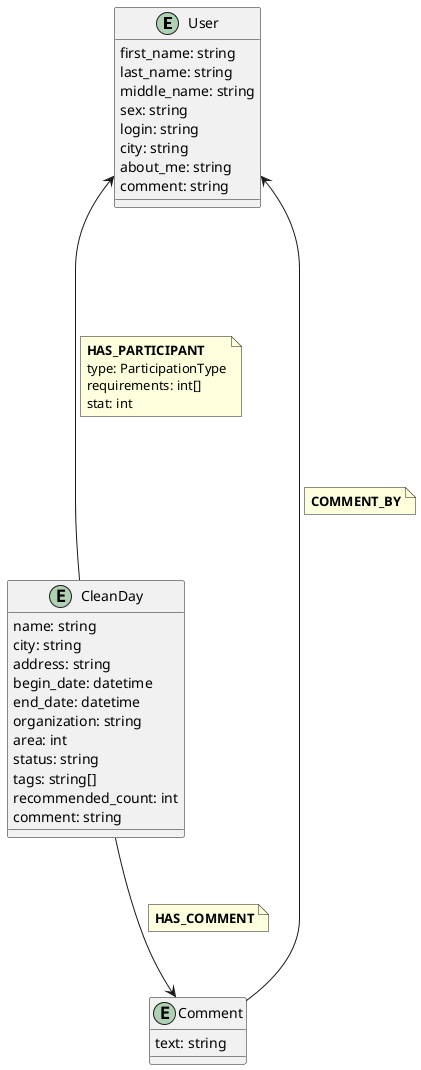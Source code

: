 @startuml

'skinparam linetype ortho

entity "User" as user {
first_name: string
last_name: string
middle_name: string
sex: string
login: string
city: string
about_me: string
comment: string
}

entity "CleanDay" as cl_day {
name: string
city: string
address: string
begin_date: datetime
end_date: datetime
organization: string
area: int
status: string
tags: string[]
recommended_count: int
comment: string
}

entity "Comment" as comm {
text: string
}

user <----- cl_day
note on link
<b>HAS_PARTICIPANT</b>
type: ParticipationType
requirements: int[]
stat: int
end note

cl_day ---> comm
note on link
<b>HAS_COMMENT</b>
end note

comm ---> user
note on link
<b>COMMENT_BY</b>
end note



@enduml
